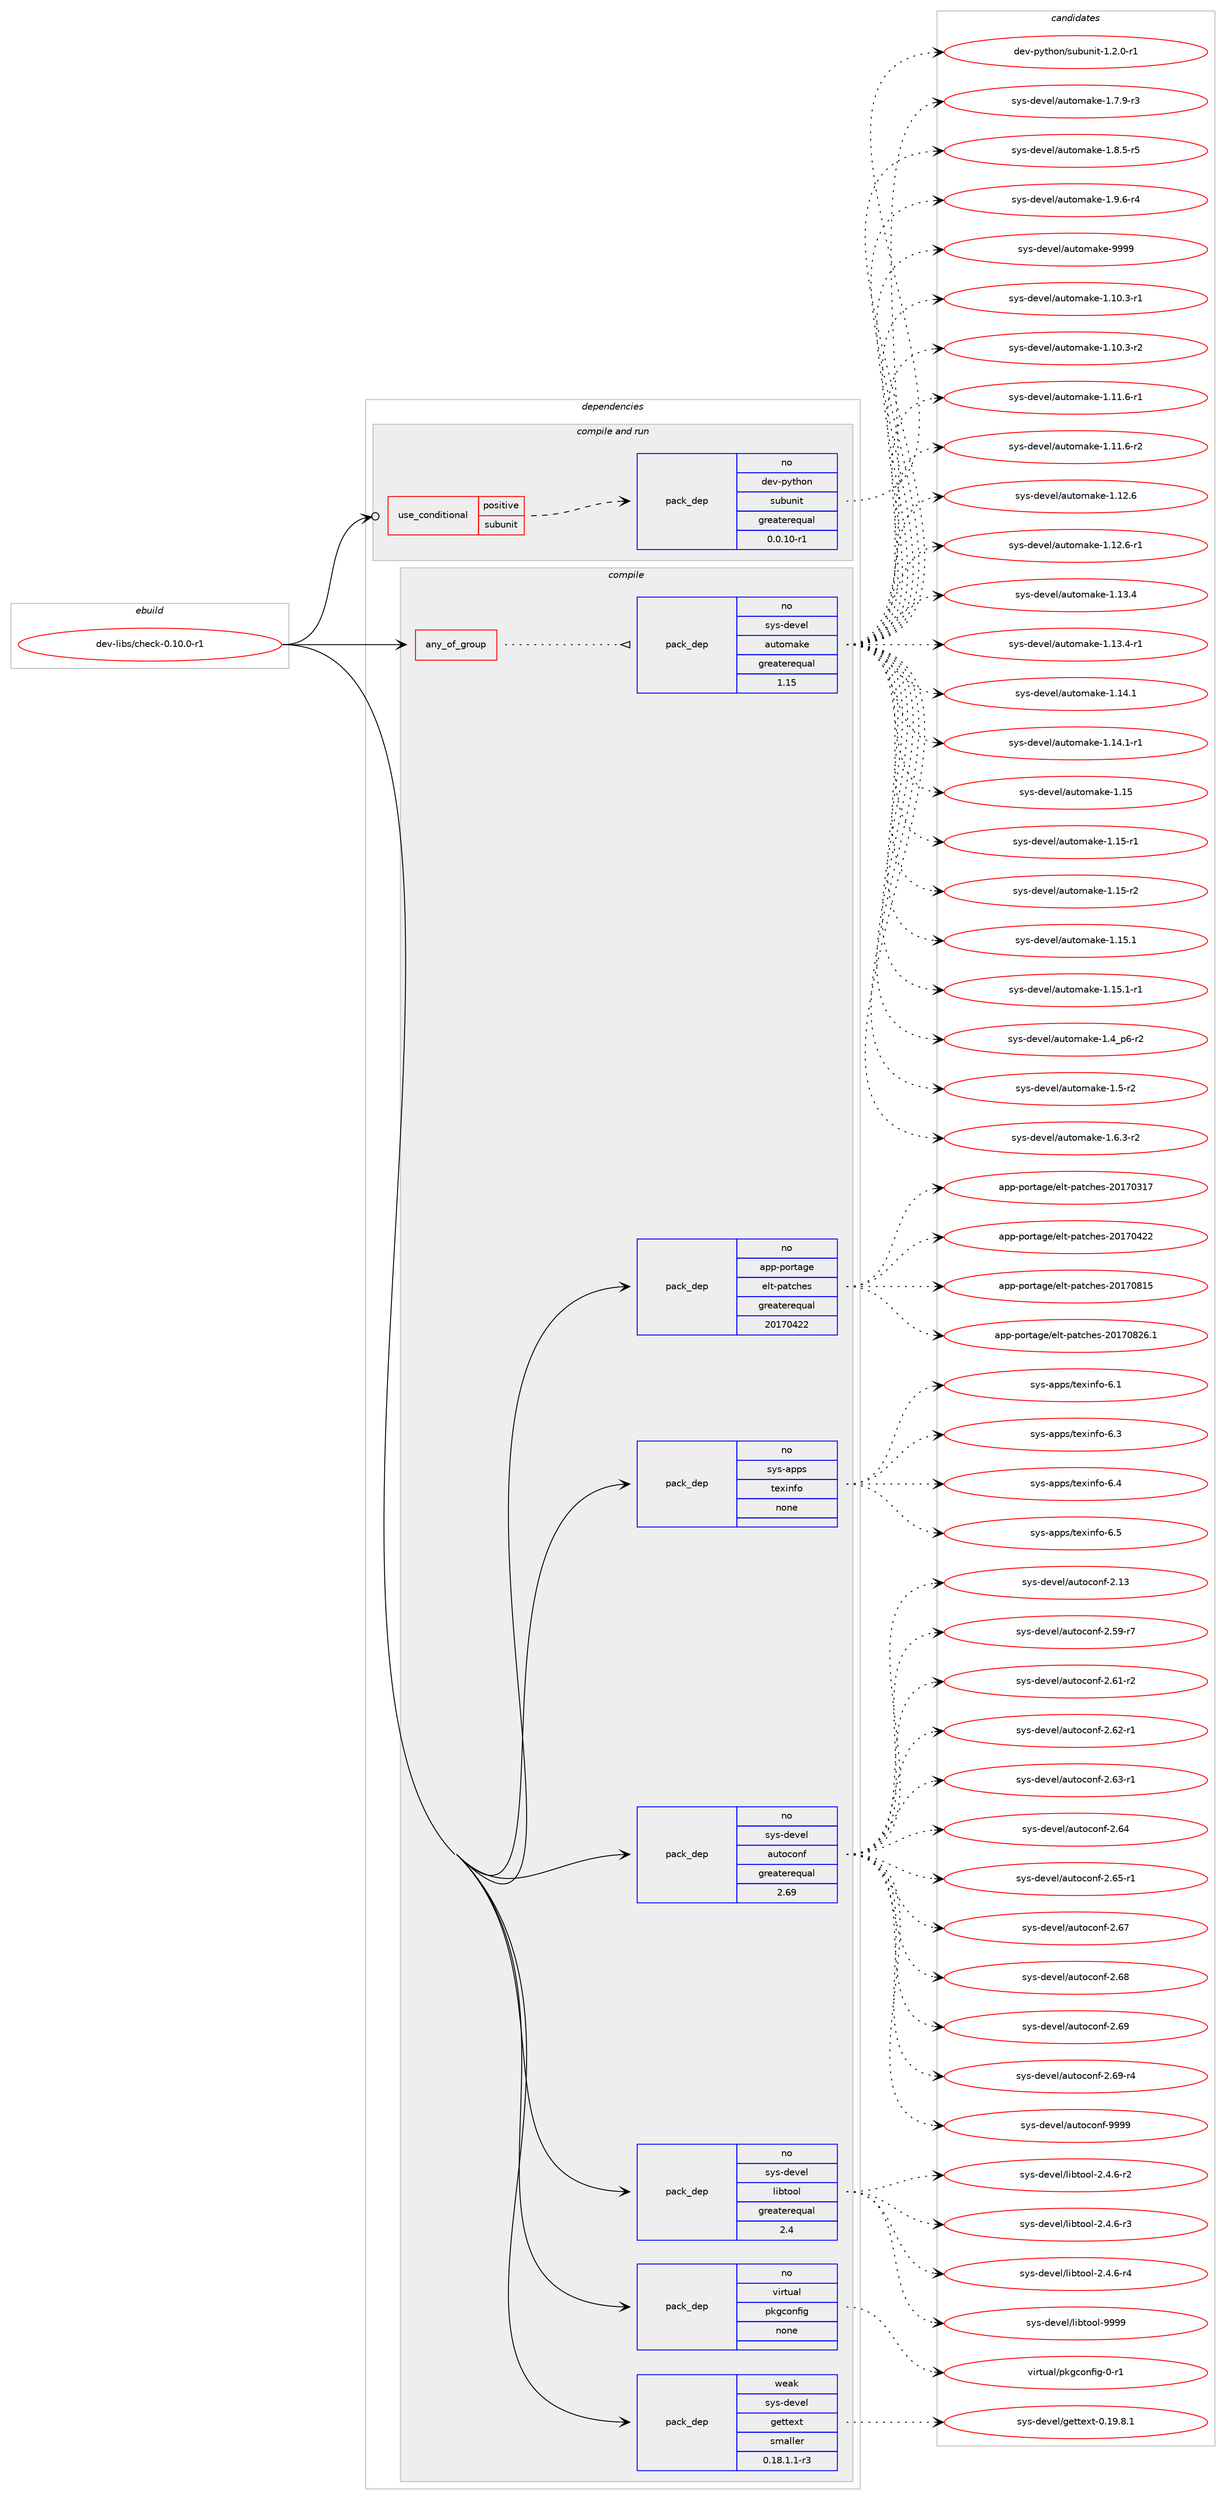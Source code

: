 digraph prolog {

# *************
# Graph options
# *************

newrank=true;
concentrate=true;
compound=true;
graph [rankdir=LR,fontname=Helvetica,fontsize=10,ranksep=1.5];#, ranksep=2.5, nodesep=0.2];
edge  [arrowhead=vee];
node  [fontname=Helvetica,fontsize=10];

# **********
# The ebuild
# **********

subgraph cluster_leftcol {
color=gray;
rank=same;
label=<<i>ebuild</i>>;
id [label="dev-libs/check-0.10.0-r1", color=red, width=4, href="../dev-libs/check-0.10.0-r1.svg"];
}

# ****************
# The dependencies
# ****************

subgraph cluster_midcol {
color=gray;
label=<<i>dependencies</i>>;
subgraph cluster_compile {
fillcolor="#eeeeee";
style=filled;
label=<<i>compile</i>>;
subgraph any3203 {
dependency111797 [label=<<TABLE BORDER="0" CELLBORDER="1" CELLSPACING="0" CELLPADDING="4"><TR><TD CELLPADDING="10">any_of_group</TD></TR></TABLE>>, shape=none, color=red];subgraph pack84256 {
dependency111798 [label=<<TABLE BORDER="0" CELLBORDER="1" CELLSPACING="0" CELLPADDING="4" WIDTH="220"><TR><TD ROWSPAN="6" CELLPADDING="30">pack_dep</TD></TR><TR><TD WIDTH="110">no</TD></TR><TR><TD>sys-devel</TD></TR><TR><TD>automake</TD></TR><TR><TD>greaterequal</TD></TR><TR><TD>1.15</TD></TR></TABLE>>, shape=none, color=blue];
}
dependency111797:e -> dependency111798:w [weight=20,style="dotted",arrowhead="oinv"];
}
id:e -> dependency111797:w [weight=20,style="solid",arrowhead="vee"];
subgraph pack84257 {
dependency111799 [label=<<TABLE BORDER="0" CELLBORDER="1" CELLSPACING="0" CELLPADDING="4" WIDTH="220"><TR><TD ROWSPAN="6" CELLPADDING="30">pack_dep</TD></TR><TR><TD WIDTH="110">no</TD></TR><TR><TD>app-portage</TD></TR><TR><TD>elt-patches</TD></TR><TR><TD>greaterequal</TD></TR><TR><TD>20170422</TD></TR></TABLE>>, shape=none, color=blue];
}
id:e -> dependency111799:w [weight=20,style="solid",arrowhead="vee"];
subgraph pack84258 {
dependency111800 [label=<<TABLE BORDER="0" CELLBORDER="1" CELLSPACING="0" CELLPADDING="4" WIDTH="220"><TR><TD ROWSPAN="6" CELLPADDING="30">pack_dep</TD></TR><TR><TD WIDTH="110">no</TD></TR><TR><TD>sys-apps</TD></TR><TR><TD>texinfo</TD></TR><TR><TD>none</TD></TR><TR><TD></TD></TR></TABLE>>, shape=none, color=blue];
}
id:e -> dependency111800:w [weight=20,style="solid",arrowhead="vee"];
subgraph pack84259 {
dependency111801 [label=<<TABLE BORDER="0" CELLBORDER="1" CELLSPACING="0" CELLPADDING="4" WIDTH="220"><TR><TD ROWSPAN="6" CELLPADDING="30">pack_dep</TD></TR><TR><TD WIDTH="110">no</TD></TR><TR><TD>sys-devel</TD></TR><TR><TD>autoconf</TD></TR><TR><TD>greaterequal</TD></TR><TR><TD>2.69</TD></TR></TABLE>>, shape=none, color=blue];
}
id:e -> dependency111801:w [weight=20,style="solid",arrowhead="vee"];
subgraph pack84260 {
dependency111802 [label=<<TABLE BORDER="0" CELLBORDER="1" CELLSPACING="0" CELLPADDING="4" WIDTH="220"><TR><TD ROWSPAN="6" CELLPADDING="30">pack_dep</TD></TR><TR><TD WIDTH="110">no</TD></TR><TR><TD>sys-devel</TD></TR><TR><TD>libtool</TD></TR><TR><TD>greaterequal</TD></TR><TR><TD>2.4</TD></TR></TABLE>>, shape=none, color=blue];
}
id:e -> dependency111802:w [weight=20,style="solid",arrowhead="vee"];
subgraph pack84261 {
dependency111803 [label=<<TABLE BORDER="0" CELLBORDER="1" CELLSPACING="0" CELLPADDING="4" WIDTH="220"><TR><TD ROWSPAN="6" CELLPADDING="30">pack_dep</TD></TR><TR><TD WIDTH="110">no</TD></TR><TR><TD>virtual</TD></TR><TR><TD>pkgconfig</TD></TR><TR><TD>none</TD></TR><TR><TD></TD></TR></TABLE>>, shape=none, color=blue];
}
id:e -> dependency111803:w [weight=20,style="solid",arrowhead="vee"];
subgraph pack84262 {
dependency111804 [label=<<TABLE BORDER="0" CELLBORDER="1" CELLSPACING="0" CELLPADDING="4" WIDTH="220"><TR><TD ROWSPAN="6" CELLPADDING="30">pack_dep</TD></TR><TR><TD WIDTH="110">weak</TD></TR><TR><TD>sys-devel</TD></TR><TR><TD>gettext</TD></TR><TR><TD>smaller</TD></TR><TR><TD>0.18.1.1-r3</TD></TR></TABLE>>, shape=none, color=blue];
}
id:e -> dependency111804:w [weight=20,style="solid",arrowhead="vee"];
}
subgraph cluster_compileandrun {
fillcolor="#eeeeee";
style=filled;
label=<<i>compile and run</i>>;
subgraph cond24308 {
dependency111805 [label=<<TABLE BORDER="0" CELLBORDER="1" CELLSPACING="0" CELLPADDING="4"><TR><TD ROWSPAN="3" CELLPADDING="10">use_conditional</TD></TR><TR><TD>positive</TD></TR><TR><TD>subunit</TD></TR></TABLE>>, shape=none, color=red];
subgraph pack84263 {
dependency111806 [label=<<TABLE BORDER="0" CELLBORDER="1" CELLSPACING="0" CELLPADDING="4" WIDTH="220"><TR><TD ROWSPAN="6" CELLPADDING="30">pack_dep</TD></TR><TR><TD WIDTH="110">no</TD></TR><TR><TD>dev-python</TD></TR><TR><TD>subunit</TD></TR><TR><TD>greaterequal</TD></TR><TR><TD>0.0.10-r1</TD></TR></TABLE>>, shape=none, color=blue];
}
dependency111805:e -> dependency111806:w [weight=20,style="dashed",arrowhead="vee"];
}
id:e -> dependency111805:w [weight=20,style="solid",arrowhead="odotvee"];
}
subgraph cluster_run {
fillcolor="#eeeeee";
style=filled;
label=<<i>run</i>>;
}
}

# **************
# The candidates
# **************

subgraph cluster_choices {
rank=same;
color=gray;
label=<<i>candidates</i>>;

subgraph choice84256 {
color=black;
nodesep=1;
choice11512111545100101118101108479711711611110997107101454946494846514511449 [label="sys-devel/automake-1.10.3-r1", color=red, width=4,href="../sys-devel/automake-1.10.3-r1.svg"];
choice11512111545100101118101108479711711611110997107101454946494846514511450 [label="sys-devel/automake-1.10.3-r2", color=red, width=4,href="../sys-devel/automake-1.10.3-r2.svg"];
choice11512111545100101118101108479711711611110997107101454946494946544511449 [label="sys-devel/automake-1.11.6-r1", color=red, width=4,href="../sys-devel/automake-1.11.6-r1.svg"];
choice11512111545100101118101108479711711611110997107101454946494946544511450 [label="sys-devel/automake-1.11.6-r2", color=red, width=4,href="../sys-devel/automake-1.11.6-r2.svg"];
choice1151211154510010111810110847971171161111099710710145494649504654 [label="sys-devel/automake-1.12.6", color=red, width=4,href="../sys-devel/automake-1.12.6.svg"];
choice11512111545100101118101108479711711611110997107101454946495046544511449 [label="sys-devel/automake-1.12.6-r1", color=red, width=4,href="../sys-devel/automake-1.12.6-r1.svg"];
choice1151211154510010111810110847971171161111099710710145494649514652 [label="sys-devel/automake-1.13.4", color=red, width=4,href="../sys-devel/automake-1.13.4.svg"];
choice11512111545100101118101108479711711611110997107101454946495146524511449 [label="sys-devel/automake-1.13.4-r1", color=red, width=4,href="../sys-devel/automake-1.13.4-r1.svg"];
choice1151211154510010111810110847971171161111099710710145494649524649 [label="sys-devel/automake-1.14.1", color=red, width=4,href="../sys-devel/automake-1.14.1.svg"];
choice11512111545100101118101108479711711611110997107101454946495246494511449 [label="sys-devel/automake-1.14.1-r1", color=red, width=4,href="../sys-devel/automake-1.14.1-r1.svg"];
choice115121115451001011181011084797117116111109971071014549464953 [label="sys-devel/automake-1.15", color=red, width=4,href="../sys-devel/automake-1.15.svg"];
choice1151211154510010111810110847971171161111099710710145494649534511449 [label="sys-devel/automake-1.15-r1", color=red, width=4,href="../sys-devel/automake-1.15-r1.svg"];
choice1151211154510010111810110847971171161111099710710145494649534511450 [label="sys-devel/automake-1.15-r2", color=red, width=4,href="../sys-devel/automake-1.15-r2.svg"];
choice1151211154510010111810110847971171161111099710710145494649534649 [label="sys-devel/automake-1.15.1", color=red, width=4,href="../sys-devel/automake-1.15.1.svg"];
choice11512111545100101118101108479711711611110997107101454946495346494511449 [label="sys-devel/automake-1.15.1-r1", color=red, width=4,href="../sys-devel/automake-1.15.1-r1.svg"];
choice115121115451001011181011084797117116111109971071014549465295112544511450 [label="sys-devel/automake-1.4_p6-r2", color=red, width=4,href="../sys-devel/automake-1.4_p6-r2.svg"];
choice11512111545100101118101108479711711611110997107101454946534511450 [label="sys-devel/automake-1.5-r2", color=red, width=4,href="../sys-devel/automake-1.5-r2.svg"];
choice115121115451001011181011084797117116111109971071014549465446514511450 [label="sys-devel/automake-1.6.3-r2", color=red, width=4,href="../sys-devel/automake-1.6.3-r2.svg"];
choice115121115451001011181011084797117116111109971071014549465546574511451 [label="sys-devel/automake-1.7.9-r3", color=red, width=4,href="../sys-devel/automake-1.7.9-r3.svg"];
choice115121115451001011181011084797117116111109971071014549465646534511453 [label="sys-devel/automake-1.8.5-r5", color=red, width=4,href="../sys-devel/automake-1.8.5-r5.svg"];
choice115121115451001011181011084797117116111109971071014549465746544511452 [label="sys-devel/automake-1.9.6-r4", color=red, width=4,href="../sys-devel/automake-1.9.6-r4.svg"];
choice115121115451001011181011084797117116111109971071014557575757 [label="sys-devel/automake-9999", color=red, width=4,href="../sys-devel/automake-9999.svg"];
dependency111798:e -> choice11512111545100101118101108479711711611110997107101454946494846514511449:w [style=dotted,weight="100"];
dependency111798:e -> choice11512111545100101118101108479711711611110997107101454946494846514511450:w [style=dotted,weight="100"];
dependency111798:e -> choice11512111545100101118101108479711711611110997107101454946494946544511449:w [style=dotted,weight="100"];
dependency111798:e -> choice11512111545100101118101108479711711611110997107101454946494946544511450:w [style=dotted,weight="100"];
dependency111798:e -> choice1151211154510010111810110847971171161111099710710145494649504654:w [style=dotted,weight="100"];
dependency111798:e -> choice11512111545100101118101108479711711611110997107101454946495046544511449:w [style=dotted,weight="100"];
dependency111798:e -> choice1151211154510010111810110847971171161111099710710145494649514652:w [style=dotted,weight="100"];
dependency111798:e -> choice11512111545100101118101108479711711611110997107101454946495146524511449:w [style=dotted,weight="100"];
dependency111798:e -> choice1151211154510010111810110847971171161111099710710145494649524649:w [style=dotted,weight="100"];
dependency111798:e -> choice11512111545100101118101108479711711611110997107101454946495246494511449:w [style=dotted,weight="100"];
dependency111798:e -> choice115121115451001011181011084797117116111109971071014549464953:w [style=dotted,weight="100"];
dependency111798:e -> choice1151211154510010111810110847971171161111099710710145494649534511449:w [style=dotted,weight="100"];
dependency111798:e -> choice1151211154510010111810110847971171161111099710710145494649534511450:w [style=dotted,weight="100"];
dependency111798:e -> choice1151211154510010111810110847971171161111099710710145494649534649:w [style=dotted,weight="100"];
dependency111798:e -> choice11512111545100101118101108479711711611110997107101454946495346494511449:w [style=dotted,weight="100"];
dependency111798:e -> choice115121115451001011181011084797117116111109971071014549465295112544511450:w [style=dotted,weight="100"];
dependency111798:e -> choice11512111545100101118101108479711711611110997107101454946534511450:w [style=dotted,weight="100"];
dependency111798:e -> choice115121115451001011181011084797117116111109971071014549465446514511450:w [style=dotted,weight="100"];
dependency111798:e -> choice115121115451001011181011084797117116111109971071014549465546574511451:w [style=dotted,weight="100"];
dependency111798:e -> choice115121115451001011181011084797117116111109971071014549465646534511453:w [style=dotted,weight="100"];
dependency111798:e -> choice115121115451001011181011084797117116111109971071014549465746544511452:w [style=dotted,weight="100"];
dependency111798:e -> choice115121115451001011181011084797117116111109971071014557575757:w [style=dotted,weight="100"];
}
subgraph choice84257 {
color=black;
nodesep=1;
choice97112112451121111141169710310147101108116451129711699104101115455048495548514955 [label="app-portage/elt-patches-20170317", color=red, width=4,href="../app-portage/elt-patches-20170317.svg"];
choice97112112451121111141169710310147101108116451129711699104101115455048495548525050 [label="app-portage/elt-patches-20170422", color=red, width=4,href="../app-portage/elt-patches-20170422.svg"];
choice97112112451121111141169710310147101108116451129711699104101115455048495548564953 [label="app-portage/elt-patches-20170815", color=red, width=4,href="../app-portage/elt-patches-20170815.svg"];
choice971121124511211111411697103101471011081164511297116991041011154550484955485650544649 [label="app-portage/elt-patches-20170826.1", color=red, width=4,href="../app-portage/elt-patches-20170826.1.svg"];
dependency111799:e -> choice97112112451121111141169710310147101108116451129711699104101115455048495548514955:w [style=dotted,weight="100"];
dependency111799:e -> choice97112112451121111141169710310147101108116451129711699104101115455048495548525050:w [style=dotted,weight="100"];
dependency111799:e -> choice97112112451121111141169710310147101108116451129711699104101115455048495548564953:w [style=dotted,weight="100"];
dependency111799:e -> choice971121124511211111411697103101471011081164511297116991041011154550484955485650544649:w [style=dotted,weight="100"];
}
subgraph choice84258 {
color=black;
nodesep=1;
choice11512111545971121121154711610112010511010211145544649 [label="sys-apps/texinfo-6.1", color=red, width=4,href="../sys-apps/texinfo-6.1.svg"];
choice11512111545971121121154711610112010511010211145544651 [label="sys-apps/texinfo-6.3", color=red, width=4,href="../sys-apps/texinfo-6.3.svg"];
choice11512111545971121121154711610112010511010211145544652 [label="sys-apps/texinfo-6.4", color=red, width=4,href="../sys-apps/texinfo-6.4.svg"];
choice11512111545971121121154711610112010511010211145544653 [label="sys-apps/texinfo-6.5", color=red, width=4,href="../sys-apps/texinfo-6.5.svg"];
dependency111800:e -> choice11512111545971121121154711610112010511010211145544649:w [style=dotted,weight="100"];
dependency111800:e -> choice11512111545971121121154711610112010511010211145544651:w [style=dotted,weight="100"];
dependency111800:e -> choice11512111545971121121154711610112010511010211145544652:w [style=dotted,weight="100"];
dependency111800:e -> choice11512111545971121121154711610112010511010211145544653:w [style=dotted,weight="100"];
}
subgraph choice84259 {
color=black;
nodesep=1;
choice115121115451001011181011084797117116111991111101024550464951 [label="sys-devel/autoconf-2.13", color=red, width=4,href="../sys-devel/autoconf-2.13.svg"];
choice1151211154510010111810110847971171161119911111010245504653574511455 [label="sys-devel/autoconf-2.59-r7", color=red, width=4,href="../sys-devel/autoconf-2.59-r7.svg"];
choice1151211154510010111810110847971171161119911111010245504654494511450 [label="sys-devel/autoconf-2.61-r2", color=red, width=4,href="../sys-devel/autoconf-2.61-r2.svg"];
choice1151211154510010111810110847971171161119911111010245504654504511449 [label="sys-devel/autoconf-2.62-r1", color=red, width=4,href="../sys-devel/autoconf-2.62-r1.svg"];
choice1151211154510010111810110847971171161119911111010245504654514511449 [label="sys-devel/autoconf-2.63-r1", color=red, width=4,href="../sys-devel/autoconf-2.63-r1.svg"];
choice115121115451001011181011084797117116111991111101024550465452 [label="sys-devel/autoconf-2.64", color=red, width=4,href="../sys-devel/autoconf-2.64.svg"];
choice1151211154510010111810110847971171161119911111010245504654534511449 [label="sys-devel/autoconf-2.65-r1", color=red, width=4,href="../sys-devel/autoconf-2.65-r1.svg"];
choice115121115451001011181011084797117116111991111101024550465455 [label="sys-devel/autoconf-2.67", color=red, width=4,href="../sys-devel/autoconf-2.67.svg"];
choice115121115451001011181011084797117116111991111101024550465456 [label="sys-devel/autoconf-2.68", color=red, width=4,href="../sys-devel/autoconf-2.68.svg"];
choice115121115451001011181011084797117116111991111101024550465457 [label="sys-devel/autoconf-2.69", color=red, width=4,href="../sys-devel/autoconf-2.69.svg"];
choice1151211154510010111810110847971171161119911111010245504654574511452 [label="sys-devel/autoconf-2.69-r4", color=red, width=4,href="../sys-devel/autoconf-2.69-r4.svg"];
choice115121115451001011181011084797117116111991111101024557575757 [label="sys-devel/autoconf-9999", color=red, width=4,href="../sys-devel/autoconf-9999.svg"];
dependency111801:e -> choice115121115451001011181011084797117116111991111101024550464951:w [style=dotted,weight="100"];
dependency111801:e -> choice1151211154510010111810110847971171161119911111010245504653574511455:w [style=dotted,weight="100"];
dependency111801:e -> choice1151211154510010111810110847971171161119911111010245504654494511450:w [style=dotted,weight="100"];
dependency111801:e -> choice1151211154510010111810110847971171161119911111010245504654504511449:w [style=dotted,weight="100"];
dependency111801:e -> choice1151211154510010111810110847971171161119911111010245504654514511449:w [style=dotted,weight="100"];
dependency111801:e -> choice115121115451001011181011084797117116111991111101024550465452:w [style=dotted,weight="100"];
dependency111801:e -> choice1151211154510010111810110847971171161119911111010245504654534511449:w [style=dotted,weight="100"];
dependency111801:e -> choice115121115451001011181011084797117116111991111101024550465455:w [style=dotted,weight="100"];
dependency111801:e -> choice115121115451001011181011084797117116111991111101024550465456:w [style=dotted,weight="100"];
dependency111801:e -> choice115121115451001011181011084797117116111991111101024550465457:w [style=dotted,weight="100"];
dependency111801:e -> choice1151211154510010111810110847971171161119911111010245504654574511452:w [style=dotted,weight="100"];
dependency111801:e -> choice115121115451001011181011084797117116111991111101024557575757:w [style=dotted,weight="100"];
}
subgraph choice84260 {
color=black;
nodesep=1;
choice1151211154510010111810110847108105981161111111084550465246544511450 [label="sys-devel/libtool-2.4.6-r2", color=red, width=4,href="../sys-devel/libtool-2.4.6-r2.svg"];
choice1151211154510010111810110847108105981161111111084550465246544511451 [label="sys-devel/libtool-2.4.6-r3", color=red, width=4,href="../sys-devel/libtool-2.4.6-r3.svg"];
choice1151211154510010111810110847108105981161111111084550465246544511452 [label="sys-devel/libtool-2.4.6-r4", color=red, width=4,href="../sys-devel/libtool-2.4.6-r4.svg"];
choice1151211154510010111810110847108105981161111111084557575757 [label="sys-devel/libtool-9999", color=red, width=4,href="../sys-devel/libtool-9999.svg"];
dependency111802:e -> choice1151211154510010111810110847108105981161111111084550465246544511450:w [style=dotted,weight="100"];
dependency111802:e -> choice1151211154510010111810110847108105981161111111084550465246544511451:w [style=dotted,weight="100"];
dependency111802:e -> choice1151211154510010111810110847108105981161111111084550465246544511452:w [style=dotted,weight="100"];
dependency111802:e -> choice1151211154510010111810110847108105981161111111084557575757:w [style=dotted,weight="100"];
}
subgraph choice84261 {
color=black;
nodesep=1;
choice11810511411611797108471121071039911111010210510345484511449 [label="virtual/pkgconfig-0-r1", color=red, width=4,href="../virtual/pkgconfig-0-r1.svg"];
dependency111803:e -> choice11810511411611797108471121071039911111010210510345484511449:w [style=dotted,weight="100"];
}
subgraph choice84262 {
color=black;
nodesep=1;
choice1151211154510010111810110847103101116116101120116454846495746564649 [label="sys-devel/gettext-0.19.8.1", color=red, width=4,href="../sys-devel/gettext-0.19.8.1.svg"];
dependency111804:e -> choice1151211154510010111810110847103101116116101120116454846495746564649:w [style=dotted,weight="100"];
}
subgraph choice84263 {
color=black;
nodesep=1;
choice1001011184511212111610411111047115117981171101051164549465046484511449 [label="dev-python/subunit-1.2.0-r1", color=red, width=4,href="../dev-python/subunit-1.2.0-r1.svg"];
dependency111806:e -> choice1001011184511212111610411111047115117981171101051164549465046484511449:w [style=dotted,weight="100"];
}
}

}
